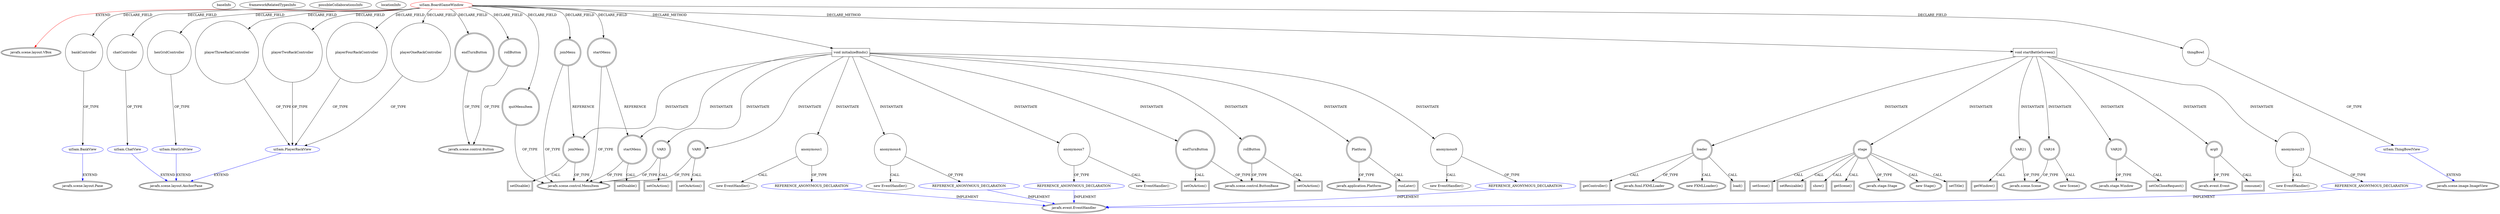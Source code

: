 digraph {
baseInfo[graphId=3922,category="extension_graph",isAnonymous=false,possibleRelation=true]
frameworkRelatedTypesInfo[0="javafx.scene.layout.VBox"]
possibleCollaborationsInfo[0="3922~FIELD_DECLARATION-FIELD_DECLARATION-FIELD_DECLARATION-FIELD_DECLARATION-~javafx.scene.layout.VBox ~javafx.scene.layout.AnchorPane ~false~false",1="3922~FIELD_DECLARATION-~javafx.scene.layout.VBox ~javafx.scene.layout.Pane ~false~false",2="3922~FIELD_DECLARATION-~javafx.scene.layout.VBox ~javafx.scene.image.ImageView ~false~false",3="3922~FIELD_DECLARATION-~javafx.scene.layout.VBox ~javafx.scene.layout.AnchorPane ~false~false",4="3922~CLIENT_METHOD_DECLARATION-INSTANTIATION-~javafx.scene.layout.VBox ~javafx.event.EventHandler ~false~true"]
locationInfo[projectName="prashker-KingsSGF",filePath="/prashker-KingsSGF/KingsSGF-master/src/uiSam/BoardGameWindow.java",contextSignature="BoardGameWindow",graphId="3922"]
0[label="uiSam.BoardGameWindow",vertexType="ROOT_CLIENT_CLASS_DECLARATION",isFrameworkType=false,color=red]
1[label="javafx.scene.layout.VBox",vertexType="FRAMEWORK_CLASS_TYPE",isFrameworkType=true,peripheries=2]
2[label="bankController",vertexType="FIELD_DECLARATION",isFrameworkType=false,shape=circle]
3[label="uiSam.BankView",vertexType="REFERENCE_CLIENT_CLASS_DECLARATION",isFrameworkType=false,color=blue]
4[label="javafx.scene.layout.Pane",vertexType="FRAMEWORK_CLASS_TYPE",isFrameworkType=true,peripheries=2]
5[label="chatController",vertexType="FIELD_DECLARATION",isFrameworkType=false,shape=circle]
6[label="uiSam.ChatView",vertexType="REFERENCE_CLIENT_CLASS_DECLARATION",isFrameworkType=false,color=blue]
7[label="javafx.scene.layout.AnchorPane",vertexType="FRAMEWORK_CLASS_TYPE",isFrameworkType=true,peripheries=2]
8[label="endTurnButton",vertexType="FIELD_DECLARATION",isFrameworkType=true,peripheries=2,shape=circle]
9[label="javafx.scene.control.Button",vertexType="FRAMEWORK_CLASS_TYPE",isFrameworkType=true,peripheries=2]
10[label="hexGridController",vertexType="FIELD_DECLARATION",isFrameworkType=false,shape=circle]
11[label="uiSam.HexGridView",vertexType="REFERENCE_CLIENT_CLASS_DECLARATION",isFrameworkType=false,color=blue]
13[label="joinMenu",vertexType="FIELD_DECLARATION",isFrameworkType=true,peripheries=2,shape=circle]
14[label="javafx.scene.control.MenuItem",vertexType="FRAMEWORK_CLASS_TYPE",isFrameworkType=true,peripheries=2]
15[label="playerFourRackController",vertexType="FIELD_DECLARATION",isFrameworkType=false,shape=circle]
16[label="uiSam.PlayerRackView",vertexType="REFERENCE_CLIENT_CLASS_DECLARATION",isFrameworkType=false,color=blue]
18[label="playerOneRackController",vertexType="FIELD_DECLARATION",isFrameworkType=false,shape=circle]
20[label="playerThreeRackController",vertexType="FIELD_DECLARATION",isFrameworkType=false,shape=circle]
22[label="playerTwoRackController",vertexType="FIELD_DECLARATION",isFrameworkType=false,shape=circle]
24[label="quitMenuItem",vertexType="FIELD_DECLARATION",isFrameworkType=true,peripheries=2,shape=circle]
26[label="rollButton",vertexType="FIELD_DECLARATION",isFrameworkType=true,peripheries=2,shape=circle]
28[label="startMenu",vertexType="FIELD_DECLARATION",isFrameworkType=true,peripheries=2,shape=circle]
30[label="thingBowl",vertexType="FIELD_DECLARATION",isFrameworkType=false,shape=circle]
31[label="uiSam.ThingBowlView",vertexType="REFERENCE_CLIENT_CLASS_DECLARATION",isFrameworkType=false,color=blue]
32[label="javafx.scene.image.ImageView",vertexType="FRAMEWORK_CLASS_TYPE",isFrameworkType=true,peripheries=2]
37[label="void initializeBinds()",vertexType="CLIENT_METHOD_DECLARATION",isFrameworkType=false,shape=box]
38[label="VAR0",vertexType="VARIABLE_EXPRESION",isFrameworkType=true,peripheries=2,shape=circle]
39[label="setOnAction()",vertexType="INSIDE_CALL",isFrameworkType=true,peripheries=2,shape=box]
42[label="anonymous1",vertexType="VARIABLE_EXPRESION",isFrameworkType=false,shape=circle]
43[label="REFERENCE_ANONYMOUS_DECLARATION",vertexType="REFERENCE_ANONYMOUS_DECLARATION",isFrameworkType=false,color=blue]
44[label="javafx.event.EventHandler",vertexType="FRAMEWORK_INTERFACE_TYPE",isFrameworkType=true,peripheries=2]
41[label="new EventHandler()",vertexType="CONSTRUCTOR_CALL",isFrameworkType=false]
45[label="joinMenu",vertexType="VARIABLE_EXPRESION",isFrameworkType=true,peripheries=2,shape=circle]
46[label="setDisable()",vertexType="INSIDE_CALL",isFrameworkType=true,peripheries=2,shape=box]
48[label="VAR3",vertexType="VARIABLE_EXPRESION",isFrameworkType=true,peripheries=2,shape=circle]
49[label="setOnAction()",vertexType="INSIDE_CALL",isFrameworkType=true,peripheries=2,shape=box]
52[label="anonymous4",vertexType="VARIABLE_EXPRESION",isFrameworkType=false,shape=circle]
53[label="REFERENCE_ANONYMOUS_DECLARATION",vertexType="REFERENCE_ANONYMOUS_DECLARATION",isFrameworkType=false,color=blue]
51[label="new EventHandler()",vertexType="CONSTRUCTOR_CALL",isFrameworkType=false]
55[label="startMenu",vertexType="VARIABLE_EXPRESION",isFrameworkType=true,peripheries=2,shape=circle]
56[label="setDisable()",vertexType="INSIDE_CALL",isFrameworkType=true,peripheries=2,shape=box]
58[label="endTurnButton",vertexType="VARIABLE_EXPRESION",isFrameworkType=true,peripheries=2,shape=circle]
60[label="javafx.scene.control.ButtonBase",vertexType="FRAMEWORK_CLASS_TYPE",isFrameworkType=true,peripheries=2]
59[label="setOnAction()",vertexType="INSIDE_CALL",isFrameworkType=true,peripheries=2,shape=box]
62[label="anonymous7",vertexType="VARIABLE_EXPRESION",isFrameworkType=false,shape=circle]
63[label="REFERENCE_ANONYMOUS_DECLARATION",vertexType="REFERENCE_ANONYMOUS_DECLARATION",isFrameworkType=false,color=blue]
61[label="new EventHandler()",vertexType="CONSTRUCTOR_CALL",isFrameworkType=false]
65[label="rollButton",vertexType="VARIABLE_EXPRESION",isFrameworkType=true,peripheries=2,shape=circle]
66[label="setOnAction()",vertexType="INSIDE_CALL",isFrameworkType=true,peripheries=2,shape=box]
69[label="anonymous9",vertexType="VARIABLE_EXPRESION",isFrameworkType=false,shape=circle]
70[label="REFERENCE_ANONYMOUS_DECLARATION",vertexType="REFERENCE_ANONYMOUS_DECLARATION",isFrameworkType=false,color=blue]
68[label="new EventHandler()",vertexType="CONSTRUCTOR_CALL",isFrameworkType=false]
72[label="Platform",vertexType="VARIABLE_EXPRESION",isFrameworkType=true,peripheries=2,shape=circle]
74[label="javafx.application.Platform",vertexType="FRAMEWORK_CLASS_TYPE",isFrameworkType=true,peripheries=2]
73[label="runLater()",vertexType="INSIDE_CALL",isFrameworkType=true,peripheries=2,shape=box]
78[label="void startBattleScreen()",vertexType="CLIENT_METHOD_DECLARATION",isFrameworkType=false,shape=box]
80[label="loader",vertexType="VARIABLE_EXPRESION",isFrameworkType=true,peripheries=2,shape=circle]
81[label="javafx.fxml.FXMLLoader",vertexType="FRAMEWORK_CLASS_TYPE",isFrameworkType=true,peripheries=2]
79[label="new FXMLLoader()",vertexType="CONSTRUCTOR_CALL",isFrameworkType=true,peripheries=2]
83[label="load()",vertexType="INSIDE_CALL",isFrameworkType=true,peripheries=2,shape=box]
85[label="stage",vertexType="VARIABLE_EXPRESION",isFrameworkType=true,peripheries=2,shape=circle]
86[label="javafx.stage.Stage",vertexType="FRAMEWORK_CLASS_TYPE",isFrameworkType=true,peripheries=2]
84[label="new Stage()",vertexType="CONSTRUCTOR_CALL",isFrameworkType=true,peripheries=2]
88[label="setTitle()",vertexType="INSIDE_CALL",isFrameworkType=true,peripheries=2,shape=box]
90[label="setScene()",vertexType="INSIDE_CALL",isFrameworkType=true,peripheries=2,shape=box]
92[label="VAR16",vertexType="VARIABLE_EXPRESION",isFrameworkType=true,peripheries=2,shape=circle]
93[label="javafx.scene.Scene",vertexType="FRAMEWORK_CLASS_TYPE",isFrameworkType=true,peripheries=2]
91[label="new Scene()",vertexType="CONSTRUCTOR_CALL",isFrameworkType=true,peripheries=2]
95[label="setResizable()",vertexType="INSIDE_CALL",isFrameworkType=true,peripheries=2,shape=box]
97[label="getController()",vertexType="INSIDE_CALL",isFrameworkType=true,peripheries=2,shape=box]
99[label="show()",vertexType="INSIDE_CALL",isFrameworkType=true,peripheries=2,shape=box]
100[label="VAR20",vertexType="VARIABLE_EXPRESION",isFrameworkType=true,peripheries=2,shape=circle]
102[label="javafx.stage.Window",vertexType="FRAMEWORK_CLASS_TYPE",isFrameworkType=true,peripheries=2]
101[label="setOnCloseRequest()",vertexType="INSIDE_CALL",isFrameworkType=true,peripheries=2,shape=box]
103[label="VAR21",vertexType="VARIABLE_EXPRESION",isFrameworkType=true,peripheries=2,shape=circle]
104[label="getWindow()",vertexType="INSIDE_CALL",isFrameworkType=true,peripheries=2,shape=box]
107[label="getScene()",vertexType="INSIDE_CALL",isFrameworkType=true,peripheries=2,shape=box]
109[label="anonymous23",vertexType="VARIABLE_EXPRESION",isFrameworkType=false,shape=circle]
110[label="REFERENCE_ANONYMOUS_DECLARATION",vertexType="REFERENCE_ANONYMOUS_DECLARATION",isFrameworkType=false,color=blue]
108[label="new EventHandler()",vertexType="CONSTRUCTOR_CALL",isFrameworkType=false]
112[label="arg0",vertexType="VARIABLE_EXPRESION",isFrameworkType=true,peripheries=2,shape=circle]
114[label="javafx.event.Event",vertexType="FRAMEWORK_CLASS_TYPE",isFrameworkType=true,peripheries=2]
113[label="consume()",vertexType="INSIDE_CALL",isFrameworkType=true,peripheries=2,shape=box]
0->1[label="EXTEND",color=red]
0->2[label="DECLARE_FIELD"]
3->4[label="EXTEND",color=blue]
2->3[label="OF_TYPE"]
0->5[label="DECLARE_FIELD"]
6->7[label="EXTEND",color=blue]
5->6[label="OF_TYPE"]
0->8[label="DECLARE_FIELD"]
8->9[label="OF_TYPE"]
0->10[label="DECLARE_FIELD"]
11->7[label="EXTEND",color=blue]
10->11[label="OF_TYPE"]
0->13[label="DECLARE_FIELD"]
13->14[label="OF_TYPE"]
0->15[label="DECLARE_FIELD"]
16->7[label="EXTEND",color=blue]
15->16[label="OF_TYPE"]
0->18[label="DECLARE_FIELD"]
18->16[label="OF_TYPE"]
0->20[label="DECLARE_FIELD"]
20->16[label="OF_TYPE"]
0->22[label="DECLARE_FIELD"]
22->16[label="OF_TYPE"]
0->24[label="DECLARE_FIELD"]
24->14[label="OF_TYPE"]
0->26[label="DECLARE_FIELD"]
26->9[label="OF_TYPE"]
0->28[label="DECLARE_FIELD"]
28->14[label="OF_TYPE"]
0->30[label="DECLARE_FIELD"]
31->32[label="EXTEND",color=blue]
30->31[label="OF_TYPE"]
0->37[label="DECLARE_METHOD"]
37->38[label="INSTANTIATE"]
38->14[label="OF_TYPE"]
38->39[label="CALL"]
37->42[label="INSTANTIATE"]
43->44[label="IMPLEMENT",color=blue]
42->43[label="OF_TYPE"]
42->41[label="CALL"]
37->45[label="INSTANTIATE"]
13->45[label="REFERENCE"]
45->14[label="OF_TYPE"]
45->46[label="CALL"]
37->48[label="INSTANTIATE"]
48->14[label="OF_TYPE"]
48->49[label="CALL"]
37->52[label="INSTANTIATE"]
53->44[label="IMPLEMENT",color=blue]
52->53[label="OF_TYPE"]
52->51[label="CALL"]
37->55[label="INSTANTIATE"]
28->55[label="REFERENCE"]
55->14[label="OF_TYPE"]
55->56[label="CALL"]
37->58[label="INSTANTIATE"]
58->60[label="OF_TYPE"]
58->59[label="CALL"]
37->62[label="INSTANTIATE"]
63->44[label="IMPLEMENT",color=blue]
62->63[label="OF_TYPE"]
62->61[label="CALL"]
37->65[label="INSTANTIATE"]
65->60[label="OF_TYPE"]
65->66[label="CALL"]
37->69[label="INSTANTIATE"]
70->44[label="IMPLEMENT",color=blue]
69->70[label="OF_TYPE"]
69->68[label="CALL"]
37->72[label="INSTANTIATE"]
72->74[label="OF_TYPE"]
72->73[label="CALL"]
0->78[label="DECLARE_METHOD"]
78->80[label="INSTANTIATE"]
80->81[label="OF_TYPE"]
80->79[label="CALL"]
80->83[label="CALL"]
78->85[label="INSTANTIATE"]
85->86[label="OF_TYPE"]
85->84[label="CALL"]
85->88[label="CALL"]
85->90[label="CALL"]
78->92[label="INSTANTIATE"]
92->93[label="OF_TYPE"]
92->91[label="CALL"]
85->95[label="CALL"]
80->97[label="CALL"]
85->99[label="CALL"]
78->100[label="INSTANTIATE"]
100->102[label="OF_TYPE"]
100->101[label="CALL"]
78->103[label="INSTANTIATE"]
103->93[label="OF_TYPE"]
103->104[label="CALL"]
85->107[label="CALL"]
78->109[label="INSTANTIATE"]
110->44[label="IMPLEMENT",color=blue]
109->110[label="OF_TYPE"]
109->108[label="CALL"]
78->112[label="INSTANTIATE"]
112->114[label="OF_TYPE"]
112->113[label="CALL"]
}
